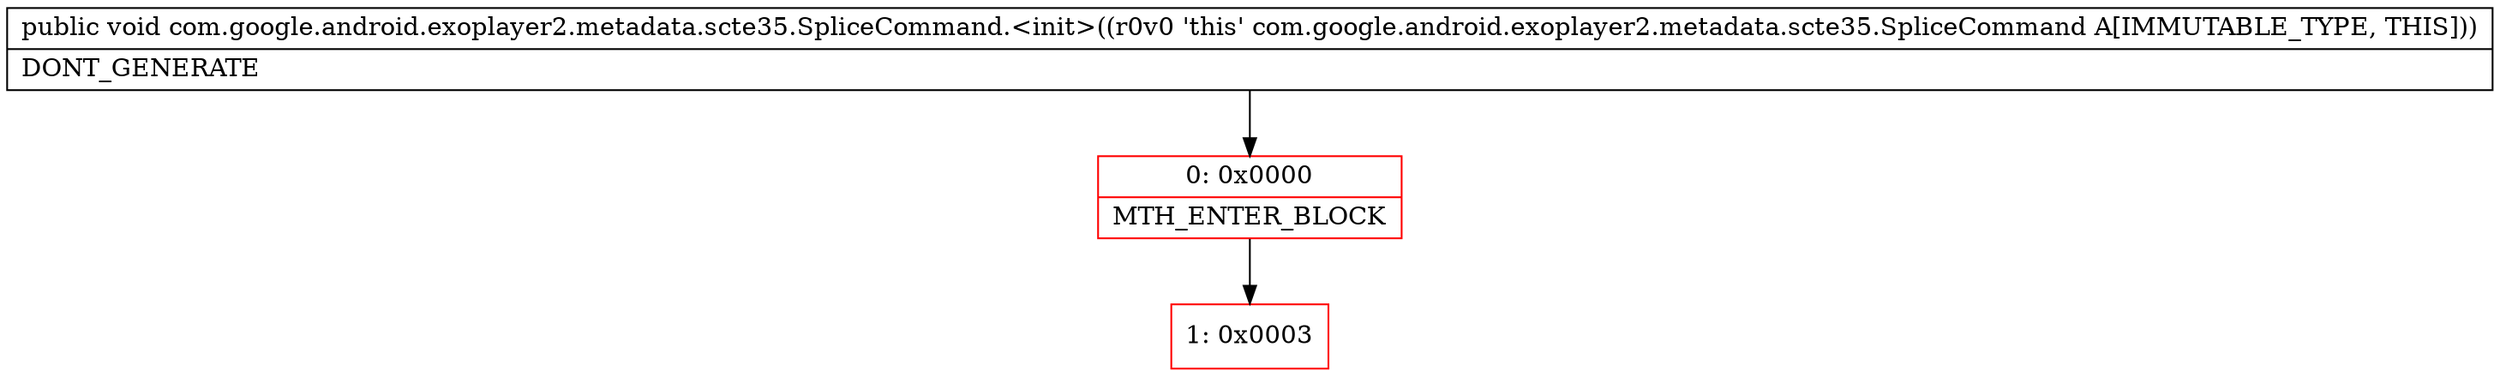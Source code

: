 digraph "CFG forcom.google.android.exoplayer2.metadata.scte35.SpliceCommand.\<init\>()V" {
subgraph cluster_Region_1072178277 {
label = "R(0)";
node [shape=record,color=blue];
}
Node_0 [shape=record,color=red,label="{0\:\ 0x0000|MTH_ENTER_BLOCK\l}"];
Node_1 [shape=record,color=red,label="{1\:\ 0x0003}"];
MethodNode[shape=record,label="{public void com.google.android.exoplayer2.metadata.scte35.SpliceCommand.\<init\>((r0v0 'this' com.google.android.exoplayer2.metadata.scte35.SpliceCommand A[IMMUTABLE_TYPE, THIS]))  | DONT_GENERATE\l}"];
MethodNode -> Node_0;
Node_0 -> Node_1;
}

